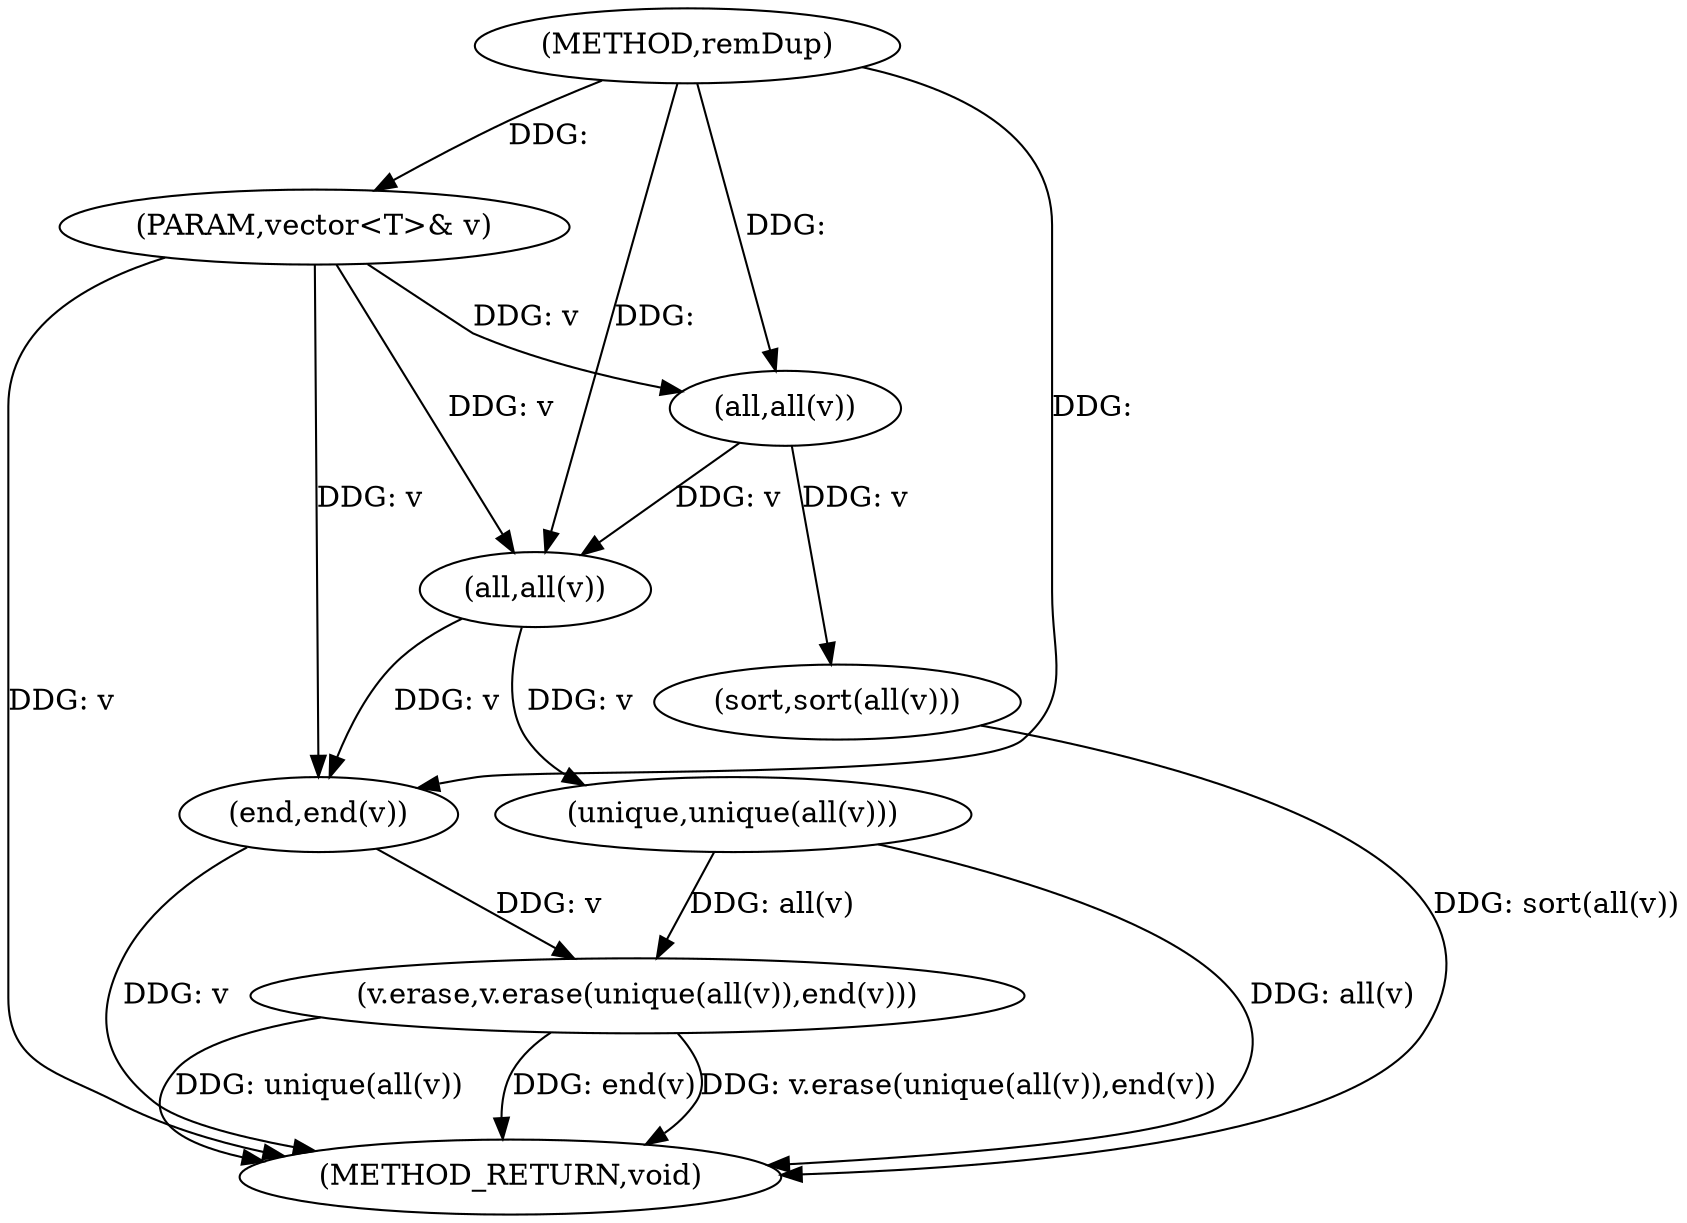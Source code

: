 digraph "remDup" {  
"1000375" [label = "(METHOD,remDup)" ]
"1000387" [label = "(METHOD_RETURN,void)" ]
"1000376" [label = "(PARAM,vector<T>& v)" ]
"1000378" [label = "(sort,sort(all(v)))" ]
"1000381" [label = "(v.erase,v.erase(unique(all(v)),end(v)))" ]
"1000379" [label = "(all,all(v))" ]
"1000382" [label = "(unique,unique(all(v)))" ]
"1000385" [label = "(end,end(v))" ]
"1000383" [label = "(all,all(v))" ]
  "1000376" -> "1000387"  [ label = "DDG: v"] 
  "1000378" -> "1000387"  [ label = "DDG: sort(all(v))"] 
  "1000382" -> "1000387"  [ label = "DDG: all(v)"] 
  "1000381" -> "1000387"  [ label = "DDG: unique(all(v))"] 
  "1000385" -> "1000387"  [ label = "DDG: v"] 
  "1000381" -> "1000387"  [ label = "DDG: end(v)"] 
  "1000381" -> "1000387"  [ label = "DDG: v.erase(unique(all(v)),end(v))"] 
  "1000375" -> "1000376"  [ label = "DDG: "] 
  "1000379" -> "1000378"  [ label = "DDG: v"] 
  "1000382" -> "1000381"  [ label = "DDG: all(v)"] 
  "1000385" -> "1000381"  [ label = "DDG: v"] 
  "1000376" -> "1000379"  [ label = "DDG: v"] 
  "1000375" -> "1000379"  [ label = "DDG: "] 
  "1000383" -> "1000382"  [ label = "DDG: v"] 
  "1000383" -> "1000385"  [ label = "DDG: v"] 
  "1000376" -> "1000385"  [ label = "DDG: v"] 
  "1000375" -> "1000385"  [ label = "DDG: "] 
  "1000379" -> "1000383"  [ label = "DDG: v"] 
  "1000376" -> "1000383"  [ label = "DDG: v"] 
  "1000375" -> "1000383"  [ label = "DDG: "] 
}
